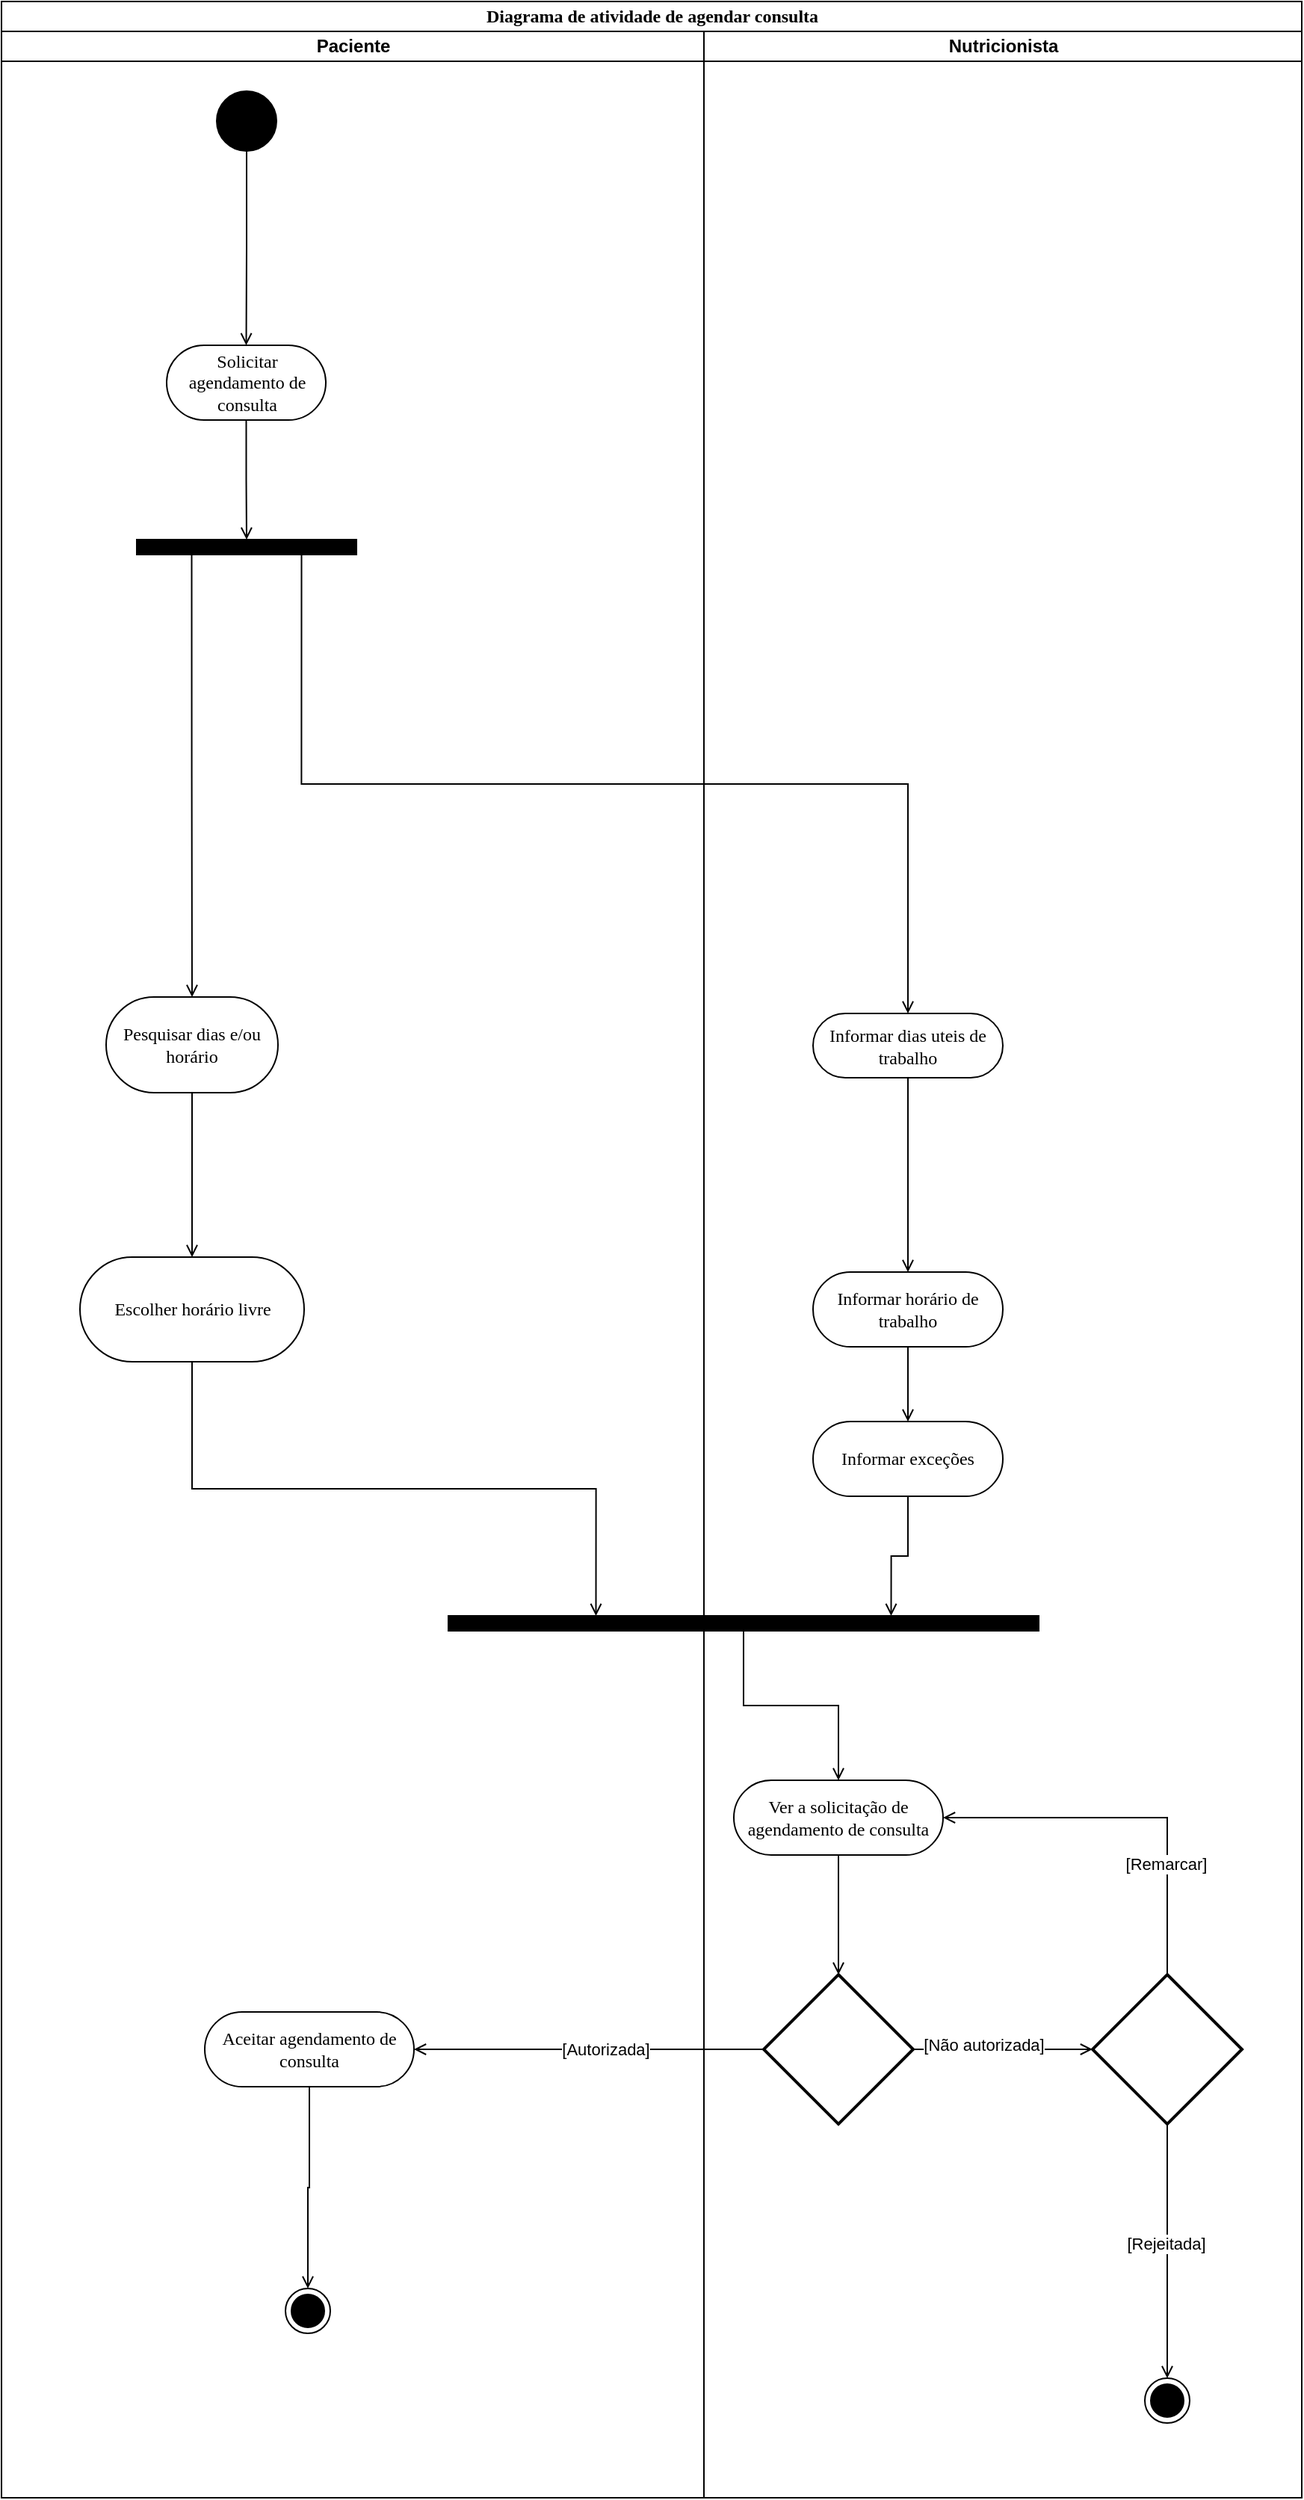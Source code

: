 <mxfile version="27.2.0">
  <diagram name="Página-1" id="hTmfqIuGXrdfeyVgu1oY">
    <mxGraphModel dx="2594" dy="1651" grid="1" gridSize="10" guides="1" tooltips="1" connect="1" arrows="1" fold="1" page="1" pageScale="1" pageWidth="827" pageHeight="1169" math="0" shadow="0" adaptiveColors="none">
      <root>
        <mxCell id="0" />
        <mxCell id="1" parent="0" />
        <mxCell id="xxowK6_qFc57yZz3pFjM-1" value="Diagrama de atividade de agendar consulta" style="swimlane;html=1;childLayout=stackLayout;startSize=20;rounded=0;shadow=0;comic=0;labelBackgroundColor=none;strokeWidth=1;fontFamily=Verdana;fontSize=12;align=center;" parent="1" vertex="1">
          <mxGeometry x="-910" y="-70" width="870" height="1670" as="geometry" />
        </mxCell>
        <mxCell id="xxowK6_qFc57yZz3pFjM-22" style="edgeStyle=orthogonalEdgeStyle;rounded=0;orthogonalLoop=1;jettySize=auto;html=1;entryX=0.5;entryY=0;entryDx=0;entryDy=0;exitX=0.75;exitY=1;exitDx=0;exitDy=0;endArrow=open;endFill=0;" parent="xxowK6_qFc57yZz3pFjM-1" source="xxowK6_qFc57yZz3pFjM-13" target="xxowK6_qFc57yZz3pFjM-26" edge="1">
          <mxGeometry relative="1" as="geometry" />
        </mxCell>
        <mxCell id="xxowK6_qFc57yZz3pFjM-23" style="edgeStyle=orthogonalEdgeStyle;rounded=0;orthogonalLoop=1;jettySize=auto;html=1;entryX=0.25;entryY=0;entryDx=0;entryDy=0;exitX=0.5;exitY=1;exitDx=0;exitDy=0;endArrow=open;endFill=0;" parent="xxowK6_qFc57yZz3pFjM-1" source="xxowK6_qFc57yZz3pFjM-18" target="xxowK6_qFc57yZz3pFjM-33" edge="1">
          <mxGeometry relative="1" as="geometry" />
        </mxCell>
        <mxCell id="xxowK6_qFc57yZz3pFjM-2" value="Paciente" style="swimlane;html=1;startSize=20;" parent="xxowK6_qFc57yZz3pFjM-1" vertex="1">
          <mxGeometry y="20" width="470" height="1650" as="geometry" />
        </mxCell>
        <mxCell id="xxowK6_qFc57yZz3pFjM-3" style="edgeStyle=orthogonalEdgeStyle;rounded=0;orthogonalLoop=1;jettySize=auto;html=1;entryX=0.5;entryY=0;entryDx=0;entryDy=0;endArrow=open;endFill=0;" parent="xxowK6_qFc57yZz3pFjM-2" source="xxowK6_qFc57yZz3pFjM-4" target="xxowK6_qFc57yZz3pFjM-5" edge="1">
          <mxGeometry relative="1" as="geometry">
            <mxPoint x="164" y="130" as="targetPoint" />
          </mxGeometry>
        </mxCell>
        <mxCell id="xxowK6_qFc57yZz3pFjM-4" value="" style="ellipse;whiteSpace=wrap;html=1;rounded=0;shadow=0;comic=0;labelBackgroundColor=none;strokeWidth=1;fillColor=#000000;fontFamily=Verdana;fontSize=12;align=center;" parent="xxowK6_qFc57yZz3pFjM-2" vertex="1">
          <mxGeometry x="144" y="40" width="40" height="40" as="geometry" />
        </mxCell>
        <mxCell id="xxowK6_qFc57yZz3pFjM-5" value="Solicitar agendamento de consulta" style="rounded=1;whiteSpace=wrap;html=1;shadow=0;comic=0;labelBackgroundColor=none;strokeWidth=1;fontFamily=Verdana;fontSize=12;align=center;arcSize=50;" parent="xxowK6_qFc57yZz3pFjM-2" vertex="1">
          <mxGeometry x="110.5" y="210" width="106.5" height="50" as="geometry" />
        </mxCell>
        <mxCell id="xxowK6_qFc57yZz3pFjM-10" style="edgeStyle=orthogonalEdgeStyle;rounded=0;orthogonalLoop=1;jettySize=auto;html=1;entryX=0.5;entryY=0;entryDx=0;entryDy=0;endArrow=open;endFill=0;" parent="xxowK6_qFc57yZz3pFjM-2" source="xxowK6_qFc57yZz3pFjM-5" target="xxowK6_qFc57yZz3pFjM-13" edge="1">
          <mxGeometry relative="1" as="geometry">
            <mxPoint x="164" y="330" as="targetPoint" />
          </mxGeometry>
        </mxCell>
        <mxCell id="xxowK6_qFc57yZz3pFjM-12" style="edgeStyle=orthogonalEdgeStyle;rounded=0;orthogonalLoop=1;jettySize=auto;html=1;exitX=0.25;exitY=1;exitDx=0;exitDy=0;entryX=0.5;entryY=0;entryDx=0;entryDy=0;endArrow=open;endFill=0;" parent="xxowK6_qFc57yZz3pFjM-2" source="xxowK6_qFc57yZz3pFjM-13" target="xxowK6_qFc57yZz3pFjM-17" edge="1">
          <mxGeometry relative="1" as="geometry">
            <mxPoint x="127" y="650" as="targetPoint" />
          </mxGeometry>
        </mxCell>
        <mxCell id="xxowK6_qFc57yZz3pFjM-13" value="" style="whiteSpace=wrap;html=1;rounded=0;shadow=0;comic=0;labelBackgroundColor=none;strokeWidth=1;fillColor=#000000;fontFamily=Verdana;fontSize=12;align=center;rotation=0;" parent="xxowK6_qFc57yZz3pFjM-2" vertex="1">
          <mxGeometry x="90.5" y="340" width="147" height="10" as="geometry" />
        </mxCell>
        <mxCell id="xxowK6_qFc57yZz3pFjM-16" style="edgeStyle=orthogonalEdgeStyle;rounded=0;orthogonalLoop=1;jettySize=auto;html=1;endArrow=open;endFill=0;" parent="xxowK6_qFc57yZz3pFjM-2" source="xxowK6_qFc57yZz3pFjM-17" target="xxowK6_qFc57yZz3pFjM-18" edge="1">
          <mxGeometry relative="1" as="geometry" />
        </mxCell>
        <mxCell id="xxowK6_qFc57yZz3pFjM-17" value="Pesquisar dias e/ou horário" style="rounded=1;whiteSpace=wrap;html=1;shadow=0;comic=0;labelBackgroundColor=none;strokeWidth=1;fontFamily=Verdana;fontSize=12;align=center;arcSize=50;" parent="xxowK6_qFc57yZz3pFjM-2" vertex="1">
          <mxGeometry x="70" y="646" width="115" height="64" as="geometry" />
        </mxCell>
        <mxCell id="xxowK6_qFc57yZz3pFjM-18" value="Escolher horário livre" style="rounded=1;whiteSpace=wrap;html=1;shadow=0;comic=0;labelBackgroundColor=none;strokeWidth=1;fontFamily=Verdana;fontSize=12;align=center;arcSize=50;" parent="xxowK6_qFc57yZz3pFjM-2" vertex="1">
          <mxGeometry x="52.5" y="820" width="150" height="70" as="geometry" />
        </mxCell>
        <mxCell id="xxowK6_qFc57yZz3pFjM-19" value="" style="ellipse;html=1;shape=endState;fillColor=strokeColor;" parent="xxowK6_qFc57yZz3pFjM-2" vertex="1">
          <mxGeometry x="190" y="1510" width="30" height="30" as="geometry" />
        </mxCell>
        <mxCell id="xxowK6_qFc57yZz3pFjM-20" style="edgeStyle=orthogonalEdgeStyle;rounded=0;orthogonalLoop=1;jettySize=auto;html=1;entryX=0.5;entryY=0;entryDx=0;entryDy=0;endArrow=open;endFill=0;" parent="xxowK6_qFc57yZz3pFjM-2" source="xxowK6_qFc57yZz3pFjM-21" target="xxowK6_qFc57yZz3pFjM-19" edge="1">
          <mxGeometry relative="1" as="geometry" />
        </mxCell>
        <mxCell id="xxowK6_qFc57yZz3pFjM-21" value="Aceitar agendamento de consulta" style="rounded=1;whiteSpace=wrap;html=1;shadow=0;comic=0;labelBackgroundColor=none;strokeWidth=1;fontFamily=Verdana;fontSize=12;align=center;arcSize=50;" parent="xxowK6_qFc57yZz3pFjM-2" vertex="1">
          <mxGeometry x="136" y="1325" width="140" height="50" as="geometry" />
        </mxCell>
        <mxCell id="xxowK6_qFc57yZz3pFjM-46" style="edgeStyle=orthogonalEdgeStyle;rounded=0;orthogonalLoop=1;jettySize=auto;html=1;entryX=1;entryY=0.5;entryDx=0;entryDy=0;endArrow=open;endFill=0;" parent="xxowK6_qFc57yZz3pFjM-1" source="xxowK6_qFc57yZz3pFjM-37" target="xxowK6_qFc57yZz3pFjM-21" edge="1">
          <mxGeometry relative="1" as="geometry" />
        </mxCell>
        <mxCell id="xxowK6_qFc57yZz3pFjM-47" value="[Autorizada]" style="edgeLabel;html=1;align=center;verticalAlign=middle;resizable=0;points=[];" parent="xxowK6_qFc57yZz3pFjM-46" vertex="1" connectable="0">
          <mxGeometry x="-0.094" y="1" relative="1" as="geometry">
            <mxPoint y="-1" as="offset" />
          </mxGeometry>
        </mxCell>
        <mxCell id="xxowK6_qFc57yZz3pFjM-24" value="Nutricionista" style="swimlane;html=1;startSize=20;" parent="xxowK6_qFc57yZz3pFjM-1" vertex="1">
          <mxGeometry x="470" y="20" width="400" height="1650" as="geometry" />
        </mxCell>
        <mxCell id="xxowK6_qFc57yZz3pFjM-25" style="edgeStyle=orthogonalEdgeStyle;rounded=0;orthogonalLoop=1;jettySize=auto;html=1;endArrow=open;endFill=0;" parent="xxowK6_qFc57yZz3pFjM-24" source="xxowK6_qFc57yZz3pFjM-26" target="xxowK6_qFc57yZz3pFjM-29" edge="1">
          <mxGeometry relative="1" as="geometry" />
        </mxCell>
        <mxCell id="xxowK6_qFc57yZz3pFjM-26" value="Informar dias uteis de trabalho" style="rounded=1;whiteSpace=wrap;html=1;shadow=0;comic=0;labelBackgroundColor=none;strokeWidth=1;fontFamily=Verdana;fontSize=12;align=center;arcSize=50;" parent="xxowK6_qFc57yZz3pFjM-24" vertex="1">
          <mxGeometry x="73" y="657" width="127" height="43" as="geometry" />
        </mxCell>
        <mxCell id="xxowK6_qFc57yZz3pFjM-29" value="Informar horário de trabalho" style="rounded=1;whiteSpace=wrap;html=1;shadow=0;comic=0;labelBackgroundColor=none;strokeWidth=1;fontFamily=Verdana;fontSize=12;align=center;arcSize=50;" parent="xxowK6_qFc57yZz3pFjM-24" vertex="1">
          <mxGeometry x="73" y="830" width="127" height="50" as="geometry" />
        </mxCell>
        <mxCell id="xxowK6_qFc57yZz3pFjM-32" style="edgeStyle=orthogonalEdgeStyle;rounded=0;orthogonalLoop=1;jettySize=auto;html=1;entryX=0.5;entryY=0;entryDx=0;entryDy=0;endArrow=open;endFill=0;" parent="xxowK6_qFc57yZz3pFjM-24" source="xxowK6_qFc57yZz3pFjM-33" target="xxowK6_qFc57yZz3pFjM-36" edge="1">
          <mxGeometry relative="1" as="geometry" />
        </mxCell>
        <mxCell id="xxowK6_qFc57yZz3pFjM-33" value="" style="whiteSpace=wrap;html=1;rounded=0;shadow=0;comic=0;labelBackgroundColor=none;strokeWidth=1;fillColor=#000000;fontFamily=Verdana;fontSize=12;align=center;rotation=0;" parent="xxowK6_qFc57yZz3pFjM-24" vertex="1">
          <mxGeometry x="-171" y="1060" width="395" height="10" as="geometry" />
        </mxCell>
        <mxCell id="xxowK6_qFc57yZz3pFjM-34" style="edgeStyle=orthogonalEdgeStyle;rounded=0;orthogonalLoop=1;jettySize=auto;html=1;entryX=0.5;entryY=0;entryDx=0;entryDy=0;endArrow=open;endFill=0;" parent="xxowK6_qFc57yZz3pFjM-24" source="xxowK6_qFc57yZz3pFjM-29" target="xxowK6_qFc57yZz3pFjM-48" edge="1">
          <mxGeometry relative="1" as="geometry" />
        </mxCell>
        <mxCell id="xxowK6_qFc57yZz3pFjM-35" style="edgeStyle=orthogonalEdgeStyle;rounded=0;orthogonalLoop=1;jettySize=auto;html=1;endArrow=open;endFill=0;" parent="xxowK6_qFc57yZz3pFjM-24" source="xxowK6_qFc57yZz3pFjM-36" target="xxowK6_qFc57yZz3pFjM-37" edge="1">
          <mxGeometry relative="1" as="geometry" />
        </mxCell>
        <mxCell id="xxowK6_qFc57yZz3pFjM-36" value="Ver a solicitação de agendamento de consulta" style="rounded=1;whiteSpace=wrap;html=1;shadow=0;comic=0;labelBackgroundColor=none;strokeWidth=1;fontFamily=Verdana;fontSize=12;align=center;arcSize=50;" parent="xxowK6_qFc57yZz3pFjM-24" vertex="1">
          <mxGeometry x="20" y="1170" width="140" height="50" as="geometry" />
        </mxCell>
        <mxCell id="xxowK6_qFc57yZz3pFjM-37" value="" style="strokeWidth=2;html=1;shape=mxgraph.flowchart.decision;whiteSpace=wrap;" parent="xxowK6_qFc57yZz3pFjM-24" vertex="1">
          <mxGeometry x="40" y="1300" width="100" height="100" as="geometry" />
        </mxCell>
        <mxCell id="xxowK6_qFc57yZz3pFjM-38" style="edgeStyle=orthogonalEdgeStyle;rounded=0;orthogonalLoop=1;jettySize=auto;html=1;entryX=0;entryY=0.5;entryDx=0;entryDy=0;entryPerimeter=0;endArrow=open;endFill=0;" parent="xxowK6_qFc57yZz3pFjM-24" source="xxowK6_qFc57yZz3pFjM-37" target="xxowK6_qFc57yZz3pFjM-45" edge="1">
          <mxGeometry relative="1" as="geometry">
            <mxPoint x="250" y="1350" as="targetPoint" />
          </mxGeometry>
        </mxCell>
        <mxCell id="xxowK6_qFc57yZz3pFjM-39" value="[Não autorizada]" style="edgeLabel;html=1;align=center;verticalAlign=middle;resizable=0;points=[];" parent="xxowK6_qFc57yZz3pFjM-38" vertex="1" connectable="0">
          <mxGeometry x="-0.227" y="2" relative="1" as="geometry">
            <mxPoint y="-1" as="offset" />
          </mxGeometry>
        </mxCell>
        <mxCell id="xxowK6_qFc57yZz3pFjM-40" value="" style="ellipse;html=1;shape=endState;fillColor=strokeColor;" parent="xxowK6_qFc57yZz3pFjM-24" vertex="1">
          <mxGeometry x="295" y="1570" width="30" height="30" as="geometry" />
        </mxCell>
        <mxCell id="xxowK6_qFc57yZz3pFjM-41" style="edgeStyle=orthogonalEdgeStyle;rounded=0;orthogonalLoop=1;jettySize=auto;html=1;entryX=0.5;entryY=0;entryDx=0;entryDy=0;endArrow=open;endFill=0;" parent="xxowK6_qFc57yZz3pFjM-24" source="xxowK6_qFc57yZz3pFjM-45" target="xxowK6_qFc57yZz3pFjM-40" edge="1">
          <mxGeometry relative="1" as="geometry" />
        </mxCell>
        <mxCell id="xxowK6_qFc57yZz3pFjM-42" value="[Rejeitada]" style="edgeLabel;html=1;align=center;verticalAlign=middle;resizable=0;points=[];" parent="xxowK6_qFc57yZz3pFjM-41" vertex="1" connectable="0">
          <mxGeometry x="-0.05" relative="1" as="geometry">
            <mxPoint x="-1" y="-1" as="offset" />
          </mxGeometry>
        </mxCell>
        <mxCell id="xxowK6_qFc57yZz3pFjM-43" style="edgeStyle=orthogonalEdgeStyle;rounded=0;orthogonalLoop=1;jettySize=auto;html=1;entryX=1;entryY=0.5;entryDx=0;entryDy=0;exitX=0.5;exitY=0;exitDx=0;exitDy=0;exitPerimeter=0;endArrow=open;endFill=0;" parent="xxowK6_qFc57yZz3pFjM-24" source="xxowK6_qFc57yZz3pFjM-45" target="xxowK6_qFc57yZz3pFjM-36" edge="1">
          <mxGeometry relative="1" as="geometry" />
        </mxCell>
        <mxCell id="xxowK6_qFc57yZz3pFjM-44" value="[Remarcar]" style="edgeLabel;html=1;align=center;verticalAlign=middle;resizable=0;points=[];" parent="xxowK6_qFc57yZz3pFjM-43" vertex="1" connectable="0">
          <mxGeometry x="-0.427" y="1" relative="1" as="geometry">
            <mxPoint y="-1" as="offset" />
          </mxGeometry>
        </mxCell>
        <mxCell id="xxowK6_qFc57yZz3pFjM-45" value="" style="strokeWidth=2;html=1;shape=mxgraph.flowchart.decision;whiteSpace=wrap;" parent="xxowK6_qFc57yZz3pFjM-24" vertex="1">
          <mxGeometry x="260" y="1300" width="100" height="100" as="geometry" />
        </mxCell>
        <mxCell id="xxowK6_qFc57yZz3pFjM-49" value="" style="edgeStyle=orthogonalEdgeStyle;rounded=0;orthogonalLoop=1;jettySize=auto;html=1;entryX=0.75;entryY=0;entryDx=0;entryDy=0;endArrow=open;endFill=0;" parent="xxowK6_qFc57yZz3pFjM-24" source="xxowK6_qFc57yZz3pFjM-48" target="xxowK6_qFc57yZz3pFjM-33" edge="1">
          <mxGeometry relative="1" as="geometry" />
        </mxCell>
        <mxCell id="xxowK6_qFc57yZz3pFjM-48" value="Informar exceções" style="rounded=1;whiteSpace=wrap;html=1;shadow=0;comic=0;labelBackgroundColor=none;strokeWidth=1;fontFamily=Verdana;fontSize=12;align=center;arcSize=50;" parent="xxowK6_qFc57yZz3pFjM-24" vertex="1">
          <mxGeometry x="73" y="930" width="127" height="50" as="geometry" />
        </mxCell>
      </root>
    </mxGraphModel>
  </diagram>
</mxfile>
